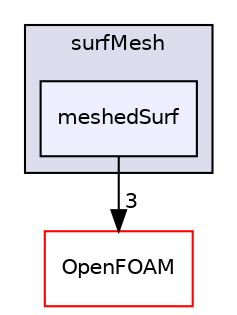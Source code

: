 digraph "src/surfMesh/meshedSurf" {
  bgcolor=transparent;
  compound=true
  node [ fontsize="10", fontname="Helvetica"];
  edge [ labelfontsize="10", labelfontname="Helvetica"];
  subgraph clusterdir_0a88fe22feb23ce5f078a04a1df67721 {
    graph [ bgcolor="#ddddee", pencolor="black", label="surfMesh" fontname="Helvetica", fontsize="10", URL="dir_0a88fe22feb23ce5f078a04a1df67721.html"]
  dir_4643c365105f4b12fff6fc6d2964d662 [shape=box, label="meshedSurf", style="filled", fillcolor="#eeeeff", pencolor="black", URL="dir_4643c365105f4b12fff6fc6d2964d662.html"];
  }
  dir_c5473ff19b20e6ec4dfe5c310b3778a8 [shape=box label="OpenFOAM" color="red" URL="dir_c5473ff19b20e6ec4dfe5c310b3778a8.html"];
  dir_4643c365105f4b12fff6fc6d2964d662->dir_c5473ff19b20e6ec4dfe5c310b3778a8 [headlabel="3", labeldistance=1.5 headhref="dir_003625_002151.html"];
}
